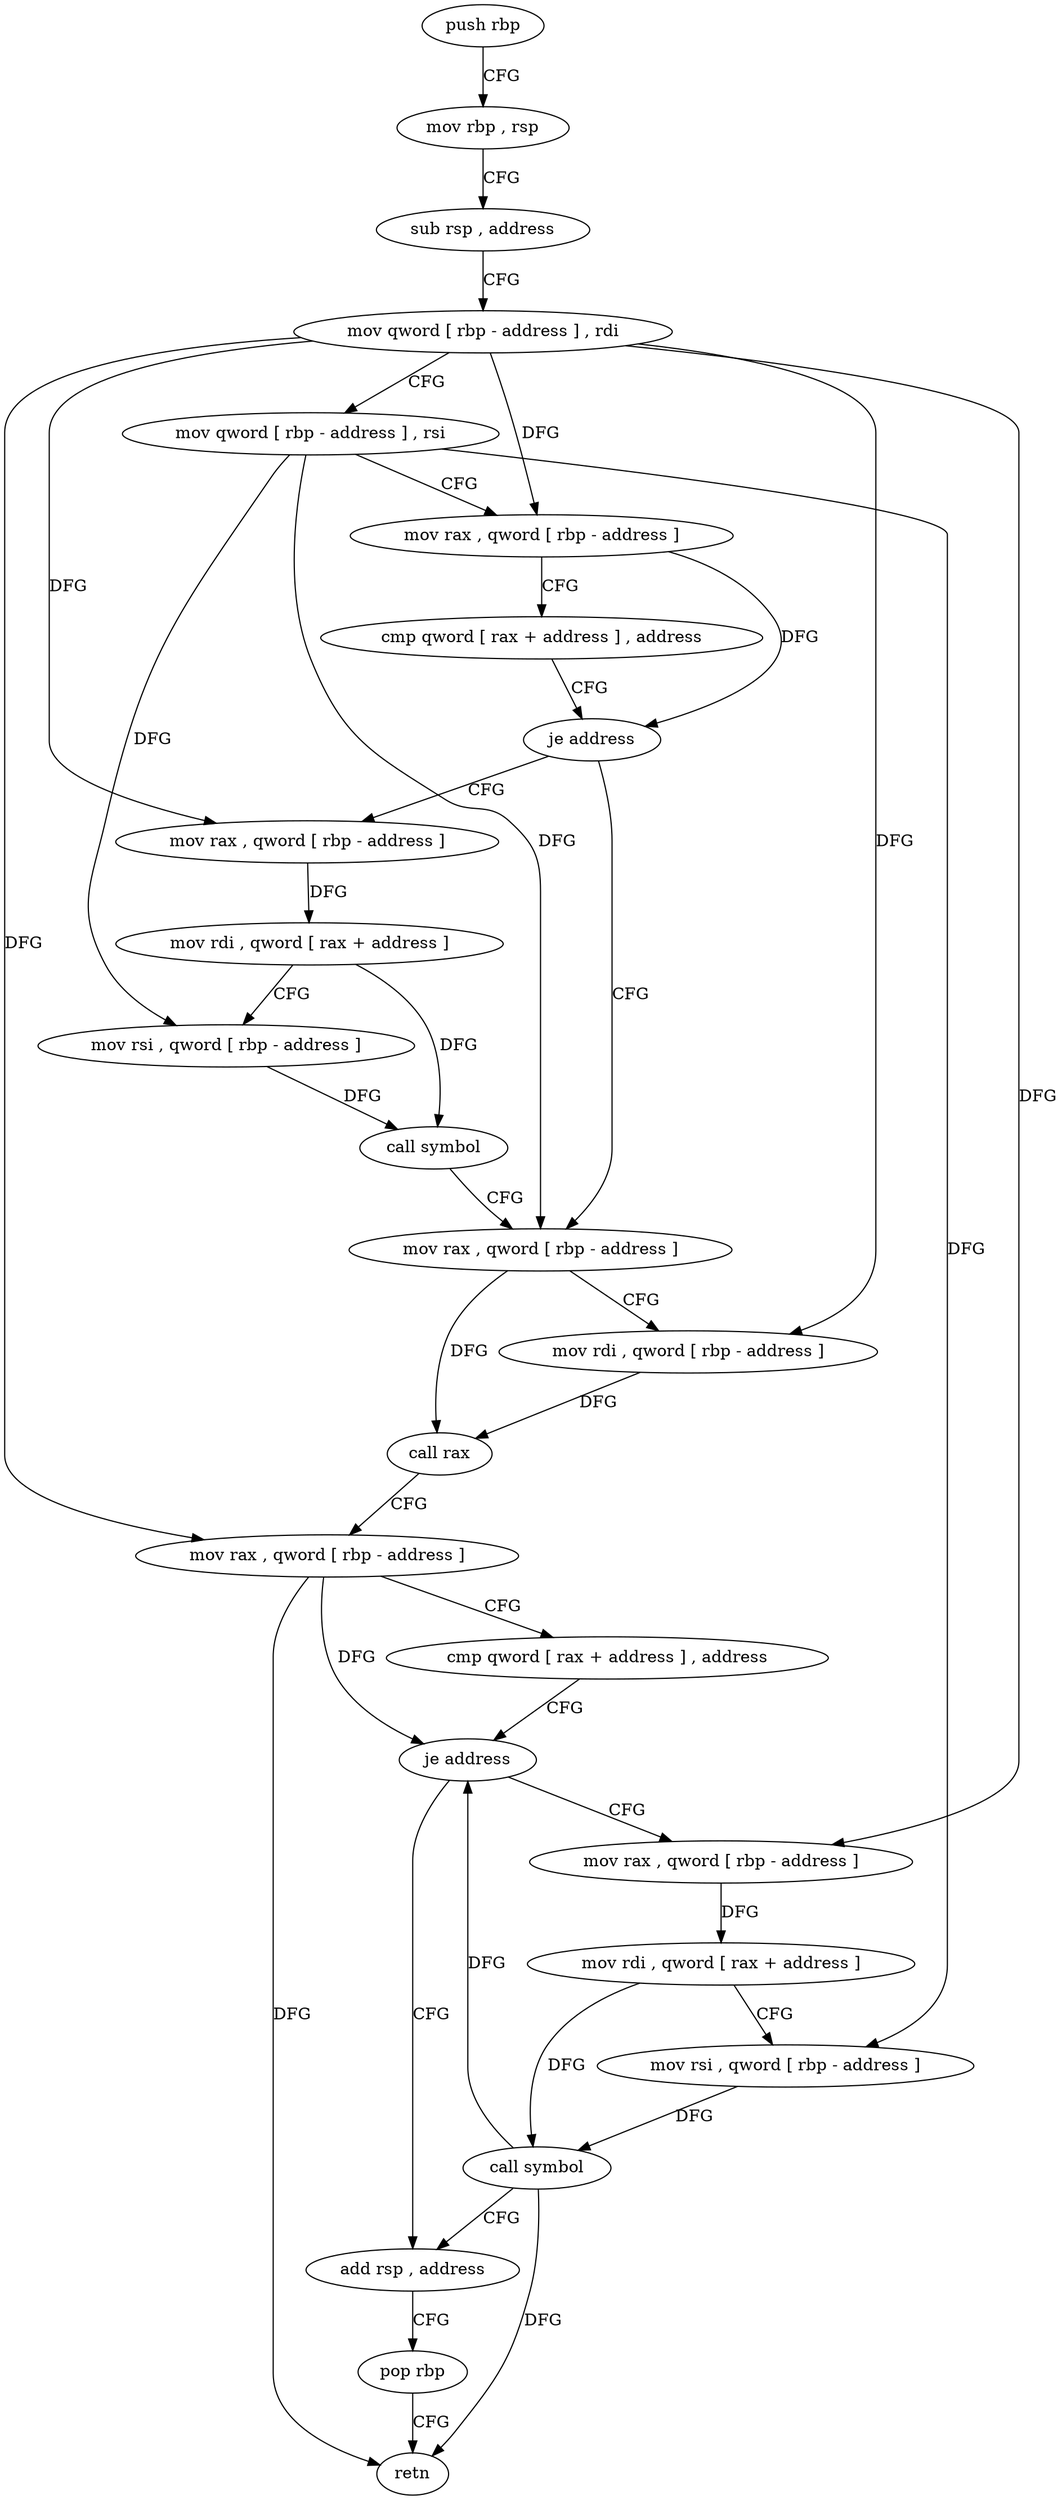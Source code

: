 digraph "func" {
"4244256" [label = "push rbp" ]
"4244257" [label = "mov rbp , rsp" ]
"4244260" [label = "sub rsp , address" ]
"4244264" [label = "mov qword [ rbp - address ] , rdi" ]
"4244268" [label = "mov qword [ rbp - address ] , rsi" ]
"4244272" [label = "mov rax , qword [ rbp - address ]" ]
"4244276" [label = "cmp qword [ rax + address ] , address" ]
"4244284" [label = "je address" ]
"4244310" [label = "mov rax , qword [ rbp - address ]" ]
"4244290" [label = "mov rax , qword [ rbp - address ]" ]
"4244314" [label = "mov rdi , qword [ rbp - address ]" ]
"4244318" [label = "call rax" ]
"4244320" [label = "mov rax , qword [ rbp - address ]" ]
"4244324" [label = "cmp qword [ rax + address ] , address" ]
"4244332" [label = "je address" ]
"4244358" [label = "add rsp , address" ]
"4244338" [label = "mov rax , qword [ rbp - address ]" ]
"4244294" [label = "mov rdi , qword [ rax + address ]" ]
"4244301" [label = "mov rsi , qword [ rbp - address ]" ]
"4244305" [label = "call symbol" ]
"4244362" [label = "pop rbp" ]
"4244363" [label = "retn" ]
"4244342" [label = "mov rdi , qword [ rax + address ]" ]
"4244349" [label = "mov rsi , qword [ rbp - address ]" ]
"4244353" [label = "call symbol" ]
"4244256" -> "4244257" [ label = "CFG" ]
"4244257" -> "4244260" [ label = "CFG" ]
"4244260" -> "4244264" [ label = "CFG" ]
"4244264" -> "4244268" [ label = "CFG" ]
"4244264" -> "4244272" [ label = "DFG" ]
"4244264" -> "4244314" [ label = "DFG" ]
"4244264" -> "4244320" [ label = "DFG" ]
"4244264" -> "4244290" [ label = "DFG" ]
"4244264" -> "4244338" [ label = "DFG" ]
"4244268" -> "4244272" [ label = "CFG" ]
"4244268" -> "4244310" [ label = "DFG" ]
"4244268" -> "4244301" [ label = "DFG" ]
"4244268" -> "4244349" [ label = "DFG" ]
"4244272" -> "4244276" [ label = "CFG" ]
"4244272" -> "4244284" [ label = "DFG" ]
"4244276" -> "4244284" [ label = "CFG" ]
"4244284" -> "4244310" [ label = "CFG" ]
"4244284" -> "4244290" [ label = "CFG" ]
"4244310" -> "4244314" [ label = "CFG" ]
"4244310" -> "4244318" [ label = "DFG" ]
"4244290" -> "4244294" [ label = "DFG" ]
"4244314" -> "4244318" [ label = "DFG" ]
"4244318" -> "4244320" [ label = "CFG" ]
"4244320" -> "4244324" [ label = "CFG" ]
"4244320" -> "4244332" [ label = "DFG" ]
"4244320" -> "4244363" [ label = "DFG" ]
"4244324" -> "4244332" [ label = "CFG" ]
"4244332" -> "4244358" [ label = "CFG" ]
"4244332" -> "4244338" [ label = "CFG" ]
"4244358" -> "4244362" [ label = "CFG" ]
"4244338" -> "4244342" [ label = "DFG" ]
"4244294" -> "4244301" [ label = "CFG" ]
"4244294" -> "4244305" [ label = "DFG" ]
"4244301" -> "4244305" [ label = "DFG" ]
"4244305" -> "4244310" [ label = "CFG" ]
"4244362" -> "4244363" [ label = "CFG" ]
"4244342" -> "4244349" [ label = "CFG" ]
"4244342" -> "4244353" [ label = "DFG" ]
"4244349" -> "4244353" [ label = "DFG" ]
"4244353" -> "4244358" [ label = "CFG" ]
"4244353" -> "4244332" [ label = "DFG" ]
"4244353" -> "4244363" [ label = "DFG" ]
}
